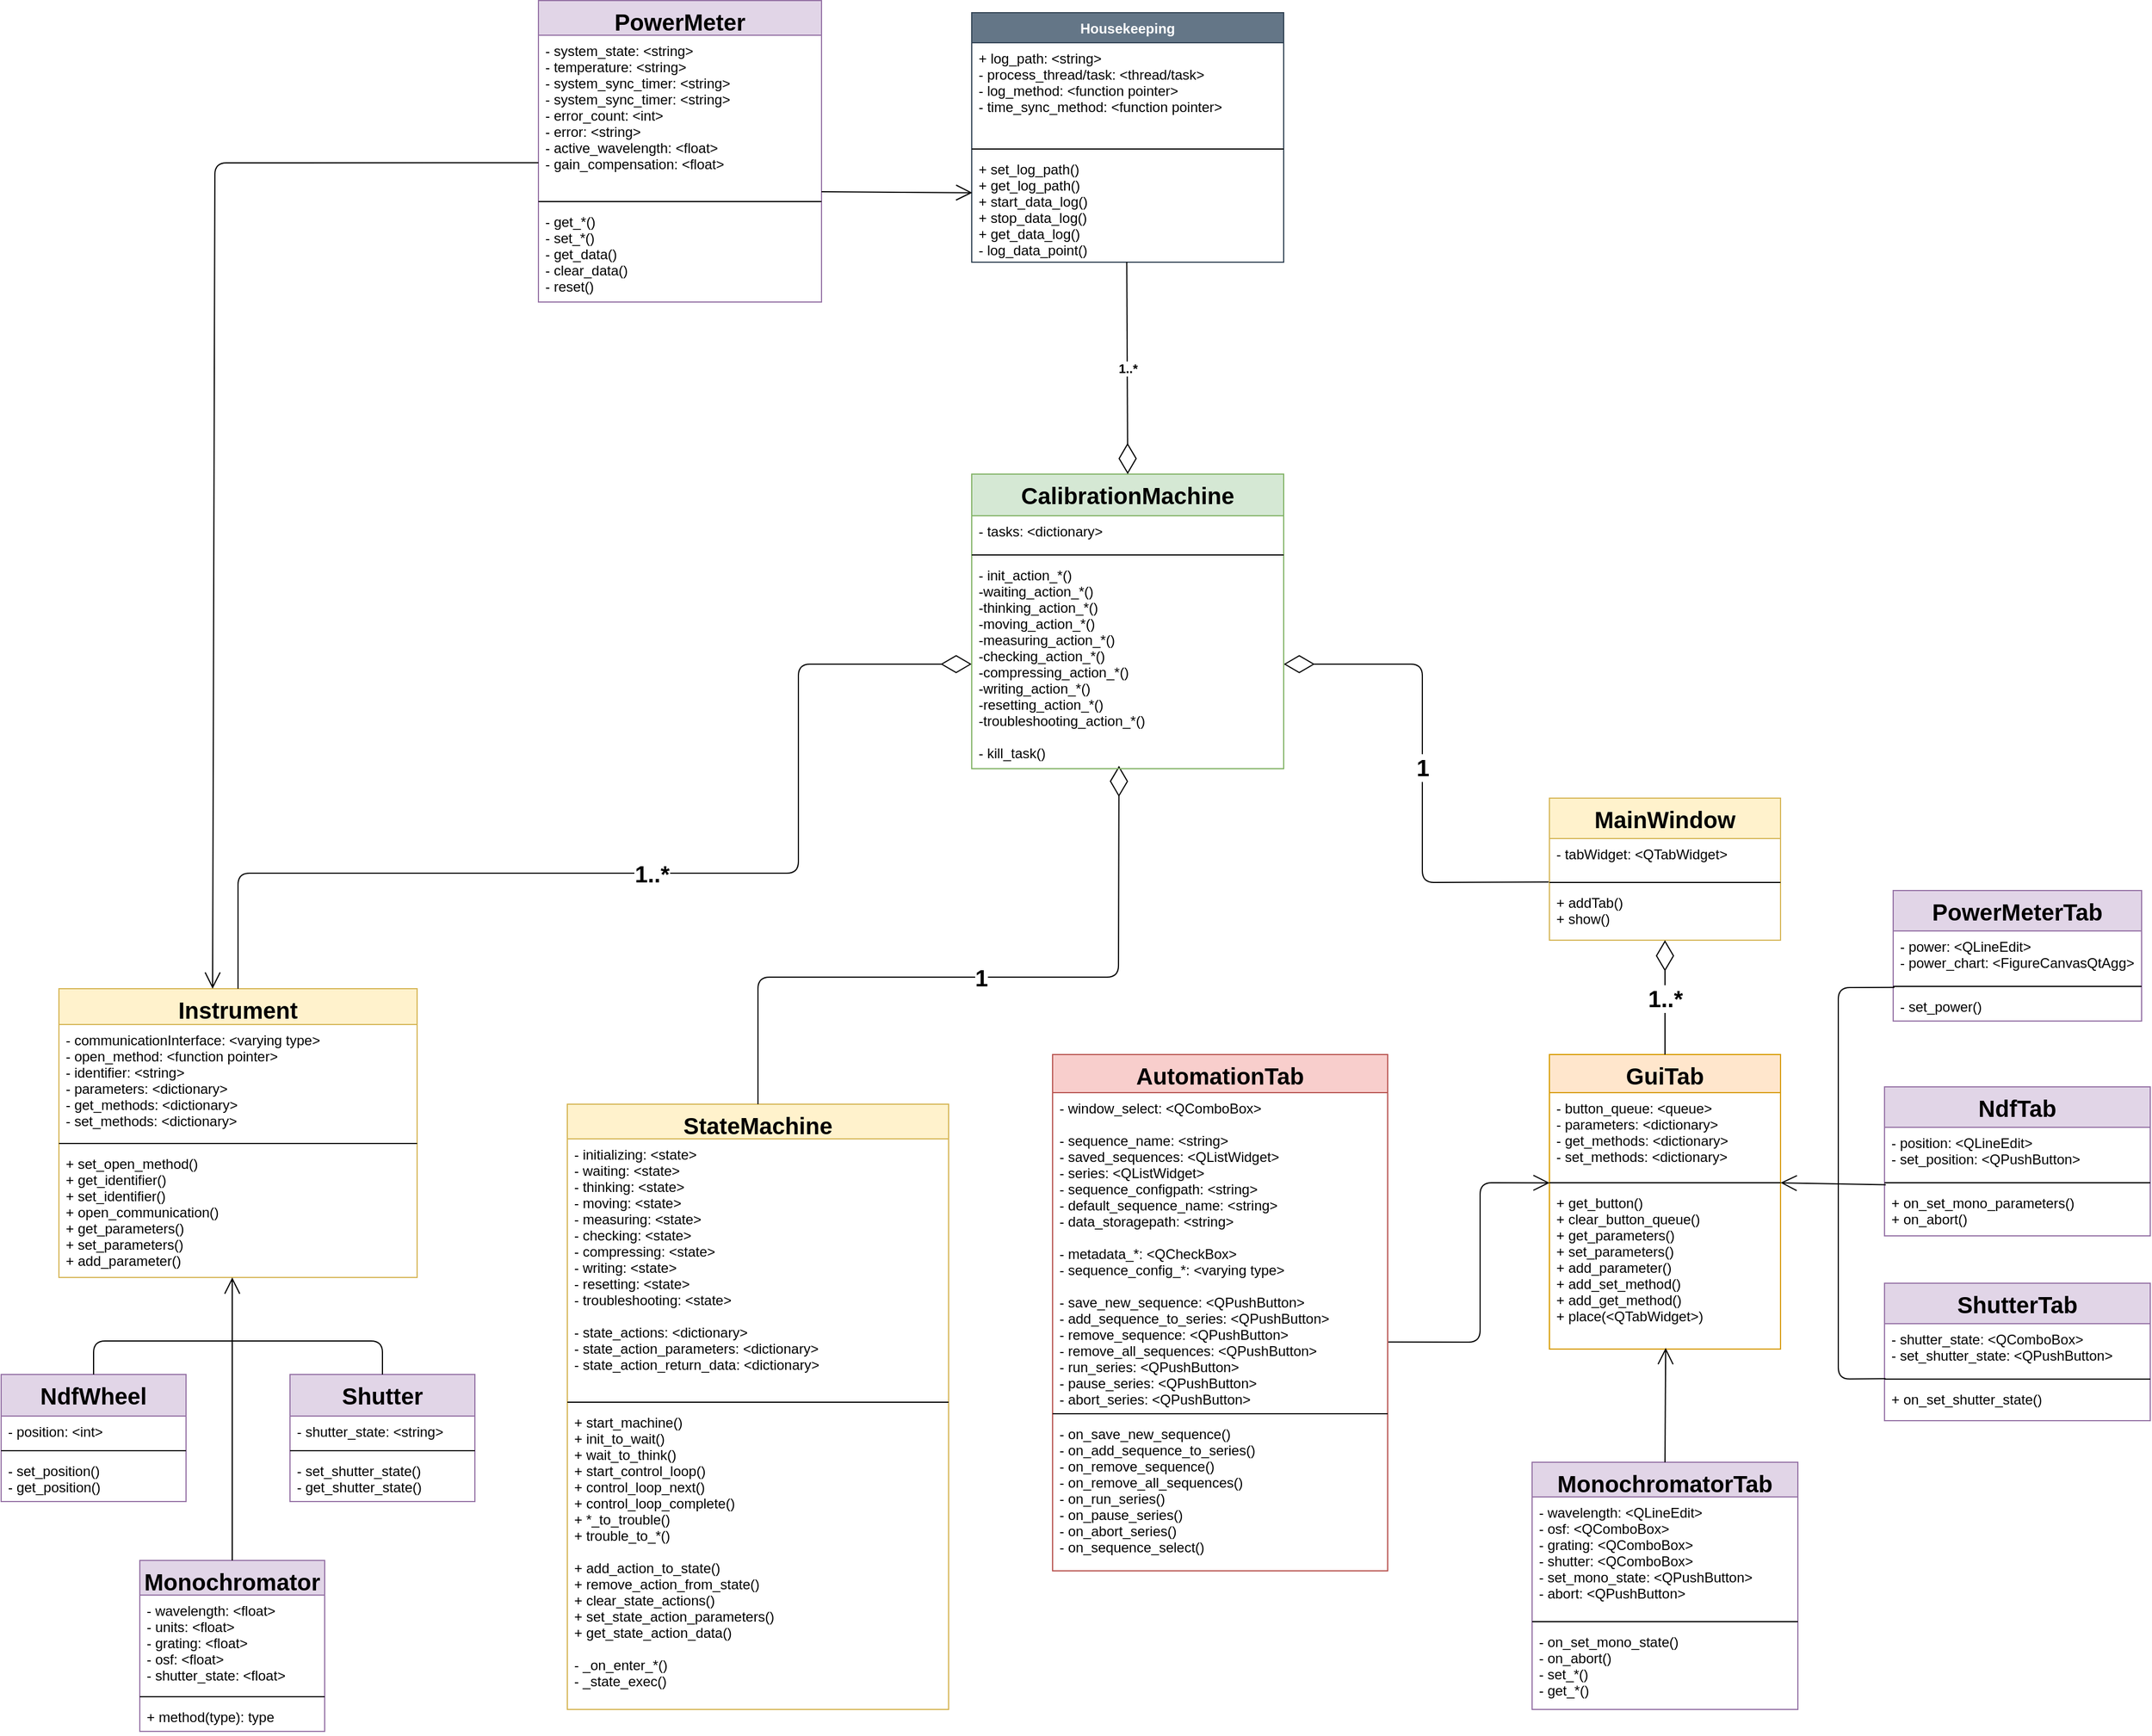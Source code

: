 <mxfile version="14.6.13" type="device"><diagram id="C5RBs43oDa-KdzZeNtuy" name="Page-1"><mxGraphModel dx="2931" dy="3011" grid="1" gridSize="5" guides="1" tooltips="1" connect="1" arrows="1" fold="1" page="1" pageScale="1" pageWidth="1920" pageHeight="1200" math="0" shadow="0"><root><mxCell id="WIyWlLk6GJQsqaUBKTNV-0"/><mxCell id="WIyWlLk6GJQsqaUBKTNV-1" parent="WIyWlLk6GJQsqaUBKTNV-0"/><mxCell id="ak-vX8_SoQsn9KYBD-md-8" value="Instrument&#10;" style="swimlane;fontStyle=1;align=center;verticalAlign=top;childLayout=stackLayout;horizontal=1;startSize=31;horizontalStack=0;resizeParent=1;resizeParentMax=0;resizeLast=0;collapsible=1;marginBottom=0;fillColor=#fff2cc;strokeColor=#d6b656;fontSize=20;" parent="WIyWlLk6GJQsqaUBKTNV-1" vertex="1"><mxGeometry x="90" y="500" width="310" height="250" as="geometry"/></mxCell><mxCell id="ak-vX8_SoQsn9KYBD-md-9" value="- communicationInterface: &lt;varying type&gt;&#10;- open_method: &lt;function pointer&gt;&#10;- identifier: &lt;string&gt;&#10;- parameters: &lt;dictionary&gt;&#10;- get_methods: &lt;dictionary&gt;&#10;- set_methods: &lt;dictionary&gt;" style="text;strokeColor=none;fillColor=none;align=left;verticalAlign=top;spacingLeft=4;spacingRight=4;overflow=hidden;rotatable=0;points=[[0,0.5],[1,0.5]];portConstraint=eastwest;" parent="ak-vX8_SoQsn9KYBD-md-8" vertex="1"><mxGeometry y="31" width="310" height="99" as="geometry"/></mxCell><mxCell id="ak-vX8_SoQsn9KYBD-md-10" value="" style="line;strokeWidth=1;fillColor=none;align=left;verticalAlign=middle;spacingTop=-1;spacingLeft=3;spacingRight=3;rotatable=0;labelPosition=right;points=[];portConstraint=eastwest;" parent="ak-vX8_SoQsn9KYBD-md-8" vertex="1"><mxGeometry y="130" width="310" height="8" as="geometry"/></mxCell><mxCell id="ak-vX8_SoQsn9KYBD-md-11" value="+ set_open_method()&#10;+ get_identifier()&#10;+ set_identifier()&#10;+ open_communication()&#10;+ get_parameters()&#10;+ set_parameters()&#10;+ add_parameter()" style="text;strokeColor=none;fillColor=none;align=left;verticalAlign=top;spacingLeft=4;spacingRight=4;overflow=hidden;rotatable=0;points=[[0,0.5],[1,0.5]];portConstraint=eastwest;" parent="ak-vX8_SoQsn9KYBD-md-8" vertex="1"><mxGeometry y="138" width="310" height="112" as="geometry"/></mxCell><mxCell id="ak-vX8_SoQsn9KYBD-md-16" value="StateMachine" style="swimlane;fontStyle=1;align=center;verticalAlign=top;childLayout=stackLayout;horizontal=1;startSize=30;horizontalStack=0;resizeParent=1;resizeParentMax=0;resizeLast=0;collapsible=1;marginBottom=0;fillColor=#fff2cc;strokeColor=#d6b656;fontSize=20;" parent="WIyWlLk6GJQsqaUBKTNV-1" vertex="1"><mxGeometry x="530" y="600" width="330" height="524" as="geometry"/></mxCell><mxCell id="ak-vX8_SoQsn9KYBD-md-17" value="- initializing: &lt;state&gt;&#10;- waiting: &lt;state&gt;&#10;- thinking: &lt;state&gt;&#10;- moving: &lt;state&gt;&#10;- measuring: &lt;state&gt;&#10;- checking: &lt;state&gt;&#10;- compressing: &lt;state&gt;&#10;- writing: &lt;state&gt;&#10;- resetting: &lt;state&gt;&#10;- troubleshooting: &lt;state&gt;&#10;&#10;- state_actions: &lt;dictionary&gt;&#10;- state_action_parameters: &lt;dictionary&gt;&#10;- state_action_return_data: &lt;dictionary&gt;" style="text;strokeColor=none;fillColor=none;align=left;verticalAlign=top;spacingLeft=4;spacingRight=4;overflow=hidden;rotatable=0;points=[[0,0.5],[1,0.5]];portConstraint=eastwest;" parent="ak-vX8_SoQsn9KYBD-md-16" vertex="1"><mxGeometry y="30" width="330" height="224" as="geometry"/></mxCell><mxCell id="ak-vX8_SoQsn9KYBD-md-18" value="" style="line;strokeWidth=1;fillColor=none;align=left;verticalAlign=middle;spacingTop=-1;spacingLeft=3;spacingRight=3;rotatable=0;labelPosition=right;points=[];portConstraint=eastwest;" parent="ak-vX8_SoQsn9KYBD-md-16" vertex="1"><mxGeometry y="254" width="330" height="8" as="geometry"/></mxCell><mxCell id="ak-vX8_SoQsn9KYBD-md-19" value="+ start_machine()&#10;+ init_to_wait()&#10;+ wait_to_think()&#10;+ start_control_loop()&#10;+ control_loop_next()&#10;+ control_loop_complete()&#10;+ *_to_trouble()&#10;+ trouble_to_*()&#10;&#10;+ add_action_to_state()&#10;+ remove_action_from_state()&#10;+ clear_state_actions()&#10;+ set_state_action_parameters()&#10;+ get_state_action_data()&#10;&#10;- _on_enter_*()&#10;- _state_exec()" style="text;strokeColor=none;fillColor=none;align=left;verticalAlign=top;spacingLeft=4;spacingRight=4;overflow=hidden;rotatable=0;points=[[0,0.5],[1,0.5]];portConstraint=eastwest;" parent="ak-vX8_SoQsn9KYBD-md-16" vertex="1"><mxGeometry y="262" width="330" height="262" as="geometry"/></mxCell><mxCell id="ak-vX8_SoQsn9KYBD-md-20" value="MainWindow" style="swimlane;fontStyle=1;align=center;verticalAlign=top;childLayout=stackLayout;horizontal=1;startSize=35;horizontalStack=0;resizeParent=1;resizeParentMax=0;resizeLast=0;collapsible=1;marginBottom=0;fillColor=#fff2cc;strokeColor=#d6b656;fontSize=20;" parent="WIyWlLk6GJQsqaUBKTNV-1" vertex="1"><mxGeometry x="1380" y="335" width="200" height="123" as="geometry"/></mxCell><mxCell id="ak-vX8_SoQsn9KYBD-md-21" value="- tabWidget: &lt;QTabWidget&gt;" style="text;strokeColor=none;fillColor=none;align=left;verticalAlign=top;spacingLeft=4;spacingRight=4;overflow=hidden;rotatable=0;points=[[0,0.5],[1,0.5]];portConstraint=eastwest;" parent="ak-vX8_SoQsn9KYBD-md-20" vertex="1"><mxGeometry y="35" width="200" height="34" as="geometry"/></mxCell><mxCell id="ak-vX8_SoQsn9KYBD-md-22" value="" style="line;strokeWidth=1;fillColor=none;align=left;verticalAlign=middle;spacingTop=-1;spacingLeft=3;spacingRight=3;rotatable=0;labelPosition=right;points=[];portConstraint=eastwest;" parent="ak-vX8_SoQsn9KYBD-md-20" vertex="1"><mxGeometry y="69" width="200" height="8" as="geometry"/></mxCell><mxCell id="ak-vX8_SoQsn9KYBD-md-23" value="+ addTab()&#10;+ show()" style="text;strokeColor=none;fillColor=none;align=left;verticalAlign=top;spacingLeft=4;spacingRight=4;overflow=hidden;rotatable=0;points=[[0,0.5],[1,0.5]];portConstraint=eastwest;" parent="ak-vX8_SoQsn9KYBD-md-20" vertex="1"><mxGeometry y="77" width="200" height="46" as="geometry"/></mxCell><mxCell id="ak-vX8_SoQsn9KYBD-md-24" value="GuiTab" style="swimlane;fontStyle=1;align=center;verticalAlign=top;childLayout=stackLayout;horizontal=1;startSize=33;horizontalStack=0;resizeParent=1;resizeParentMax=0;resizeLast=0;collapsible=1;marginBottom=0;fillColor=#ffe6cc;strokeColor=#d79b00;fontSize=20;" parent="WIyWlLk6GJQsqaUBKTNV-1" vertex="1"><mxGeometry x="1380" y="557" width="200" height="255" as="geometry"/></mxCell><mxCell id="ak-vX8_SoQsn9KYBD-md-25" value="- button_queue: &lt;queue&gt;&#10;- parameters: &lt;dictionary&gt;&#10;- get_methods: &lt;dictionary&gt;&#10;- set_methods: &lt;dictionary&gt;" style="text;strokeColor=none;fillColor=none;align=left;verticalAlign=top;spacingLeft=4;spacingRight=4;overflow=hidden;rotatable=0;points=[[0,0.5],[1,0.5]];portConstraint=eastwest;" parent="ak-vX8_SoQsn9KYBD-md-24" vertex="1"><mxGeometry y="33" width="200" height="74" as="geometry"/></mxCell><mxCell id="ak-vX8_SoQsn9KYBD-md-26" value="" style="line;strokeWidth=1;fillColor=none;align=left;verticalAlign=middle;spacingTop=-1;spacingLeft=3;spacingRight=3;rotatable=0;labelPosition=right;points=[];portConstraint=eastwest;" parent="ak-vX8_SoQsn9KYBD-md-24" vertex="1"><mxGeometry y="107" width="200" height="8" as="geometry"/></mxCell><mxCell id="ak-vX8_SoQsn9KYBD-md-27" value="+ get_button()&#10;+ clear_button_queue()&#10;+ get_parameters()&#10;+ set_parameters()&#10;+ add_parameter()&#10;+ add_set_method()&#10;+ add_get_method()&#10;+ place(&lt;QTabWidget&gt;)" style="text;strokeColor=none;fillColor=none;align=left;verticalAlign=top;spacingLeft=4;spacingRight=4;overflow=hidden;rotatable=0;points=[[0,0.5],[1,0.5]];portConstraint=eastwest;" parent="ak-vX8_SoQsn9KYBD-md-24" vertex="1"><mxGeometry y="115" width="200" height="140" as="geometry"/></mxCell><mxCell id="ak-vX8_SoQsn9KYBD-md-28" value="MonochromatorTab" style="swimlane;fontStyle=1;align=center;verticalAlign=top;childLayout=stackLayout;horizontal=1;startSize=30;horizontalStack=0;resizeParent=1;resizeParentMax=0;resizeLast=0;collapsible=1;marginBottom=0;fillColor=#e1d5e7;strokeColor=#9673a6;fontSize=20;" parent="WIyWlLk6GJQsqaUBKTNV-1" vertex="1"><mxGeometry x="1365" y="910" width="230" height="214" as="geometry"/></mxCell><mxCell id="ak-vX8_SoQsn9KYBD-md-29" value="- wavelength: &lt;QLineEdit&gt;&#10;- osf: &lt;QComboBox&gt;&#10;- grating: &lt;QComboBox&gt;&#10;- shutter: &lt;QComboBox&gt;&#10;- set_mono_state: &lt;QPushButton&gt;&#10;- abort: &lt;QPushButton&gt;" style="text;strokeColor=none;fillColor=none;align=left;verticalAlign=top;spacingLeft=4;spacingRight=4;overflow=hidden;rotatable=0;points=[[0,0.5],[1,0.5]];portConstraint=eastwest;" parent="ak-vX8_SoQsn9KYBD-md-28" vertex="1"><mxGeometry y="30" width="230" height="104" as="geometry"/></mxCell><mxCell id="ak-vX8_SoQsn9KYBD-md-30" value="" style="line;strokeWidth=1;fillColor=none;align=left;verticalAlign=middle;spacingTop=-1;spacingLeft=3;spacingRight=3;rotatable=0;labelPosition=right;points=[];portConstraint=eastwest;" parent="ak-vX8_SoQsn9KYBD-md-28" vertex="1"><mxGeometry y="134" width="230" height="8" as="geometry"/></mxCell><mxCell id="ak-vX8_SoQsn9KYBD-md-31" value="- on_set_mono_state()&#10;- on_abort()&#10;- set_*()&#10;- get_*()&#10;" style="text;strokeColor=none;fillColor=none;align=left;verticalAlign=top;spacingLeft=4;spacingRight=4;overflow=hidden;rotatable=0;points=[[0,0.5],[1,0.5]];portConstraint=eastwest;" parent="ak-vX8_SoQsn9KYBD-md-28" vertex="1"><mxGeometry y="142" width="230" height="72" as="geometry"/></mxCell><mxCell id="ak-vX8_SoQsn9KYBD-md-32" value="AutomationTab" style="swimlane;fontStyle=1;align=center;verticalAlign=top;childLayout=stackLayout;horizontal=1;startSize=33;horizontalStack=0;resizeParent=1;resizeParentMax=0;resizeLast=0;collapsible=1;marginBottom=0;fillColor=#f8cecc;strokeColor=#b85450;fontSize=20;" parent="WIyWlLk6GJQsqaUBKTNV-1" vertex="1"><mxGeometry x="950" y="557" width="290" height="447" as="geometry"/></mxCell><mxCell id="ak-vX8_SoQsn9KYBD-md-33" value="- window_select: &lt;QComboBox&gt;&#10;&#10;- sequence_name: &lt;string&gt;&#10;- saved_sequences: &lt;QListWidget&gt;&#10;- series: &lt;QListWidget&gt;&#10;- sequence_configpath: &lt;string&gt;&#10;- default_sequence_name: &lt;string&gt;&#10;- data_storagepath: &lt;string&gt;&#10;&#10;- metadata_*: &lt;QCheckBox&gt;&#10;- sequence_config_*: &lt;varying type&gt;&#10;&#10;- save_new_sequence: &lt;QPushButton&gt;&#10;- add_sequence_to_series: &lt;QPushButton&gt;&#10;- remove_sequence: &lt;QPushButton&gt;&#10;- remove_all_sequences: &lt;QPushButton&gt;&#10;- run_series: &lt;QPushButton&gt;&#10;- pause_series: &lt;QPushButton&gt;&#10;- abort_series: &lt;QPushButton&gt;" style="text;strokeColor=none;fillColor=none;align=left;verticalAlign=top;spacingLeft=4;spacingRight=4;overflow=hidden;rotatable=0;points=[[0,0.5],[1,0.5]];portConstraint=eastwest;" parent="ak-vX8_SoQsn9KYBD-md-32" vertex="1"><mxGeometry y="33" width="290" height="274" as="geometry"/></mxCell><mxCell id="ak-vX8_SoQsn9KYBD-md-34" value="" style="line;strokeWidth=1;fillColor=none;align=left;verticalAlign=middle;spacingTop=-1;spacingLeft=3;spacingRight=3;rotatable=0;labelPosition=right;points=[];portConstraint=eastwest;" parent="ak-vX8_SoQsn9KYBD-md-32" vertex="1"><mxGeometry y="307" width="290" height="8" as="geometry"/></mxCell><mxCell id="ak-vX8_SoQsn9KYBD-md-35" value="- on_save_new_sequence()&#10;- on_add_sequence_to_series()&#10;- on_remove_sequence()&#10;- on_remove_all_sequences()&#10;- on_run_series()&#10;- on_pause_series()&#10;- on_abort_series()&#10;- on_sequence_select()" style="text;strokeColor=none;fillColor=none;align=left;verticalAlign=top;spacingLeft=4;spacingRight=4;overflow=hidden;rotatable=0;points=[[0,0.5],[1,0.5]];portConstraint=eastwest;" parent="ak-vX8_SoQsn9KYBD-md-32" vertex="1"><mxGeometry y="315" width="290" height="132" as="geometry"/></mxCell><mxCell id="ak-vX8_SoQsn9KYBD-md-40" value="NdfTab" style="swimlane;fontStyle=1;align=center;verticalAlign=top;childLayout=stackLayout;horizontal=1;startSize=35;horizontalStack=0;resizeParent=1;resizeParentMax=0;resizeLast=0;collapsible=1;marginBottom=0;fillColor=#e1d5e7;strokeColor=#9673a6;fontSize=20;" parent="WIyWlLk6GJQsqaUBKTNV-1" vertex="1"><mxGeometry x="1670" y="585" width="230" height="129" as="geometry"/></mxCell><mxCell id="ak-vX8_SoQsn9KYBD-md-41" value="- position: &lt;QLineEdit&gt;&#10;- set_position: &lt;QPushButton&gt;" style="text;strokeColor=none;fillColor=none;align=left;verticalAlign=top;spacingLeft=4;spacingRight=4;overflow=hidden;rotatable=0;points=[[0,0.5],[1,0.5]];portConstraint=eastwest;" parent="ak-vX8_SoQsn9KYBD-md-40" vertex="1"><mxGeometry y="35" width="230" height="44" as="geometry"/></mxCell><mxCell id="ak-vX8_SoQsn9KYBD-md-42" value="" style="line;strokeWidth=1;fillColor=none;align=left;verticalAlign=middle;spacingTop=-1;spacingLeft=3;spacingRight=3;rotatable=0;labelPosition=right;points=[];portConstraint=eastwest;" parent="ak-vX8_SoQsn9KYBD-md-40" vertex="1"><mxGeometry y="79" width="230" height="8" as="geometry"/></mxCell><mxCell id="ak-vX8_SoQsn9KYBD-md-43" value="+ on_set_mono_parameters()&#10;+ on_abort()" style="text;strokeColor=none;fillColor=none;align=left;verticalAlign=top;spacingLeft=4;spacingRight=4;overflow=hidden;rotatable=0;points=[[0,0.5],[1,0.5]];portConstraint=eastwest;" parent="ak-vX8_SoQsn9KYBD-md-40" vertex="1"><mxGeometry y="87" width="230" height="42" as="geometry"/></mxCell><mxCell id="ak-vX8_SoQsn9KYBD-md-44" value="ShutterTab" style="swimlane;fontStyle=1;align=center;verticalAlign=top;childLayout=stackLayout;horizontal=1;startSize=35;horizontalStack=0;resizeParent=1;resizeParentMax=0;resizeLast=0;collapsible=1;marginBottom=0;fillColor=#e1d5e7;strokeColor=#9673a6;fontSize=20;" parent="WIyWlLk6GJQsqaUBKTNV-1" vertex="1"><mxGeometry x="1670" y="755" width="230" height="119" as="geometry"/></mxCell><mxCell id="ak-vX8_SoQsn9KYBD-md-45" value="- shutter_state: &lt;QComboBox&gt;&#10;- set_shutter_state: &lt;QPushButton&gt;" style="text;strokeColor=none;fillColor=none;align=left;verticalAlign=top;spacingLeft=4;spacingRight=4;overflow=hidden;rotatable=0;points=[[0,0.5],[1,0.5]];portConstraint=eastwest;" parent="ak-vX8_SoQsn9KYBD-md-44" vertex="1"><mxGeometry y="35" width="230" height="44" as="geometry"/></mxCell><mxCell id="ak-vX8_SoQsn9KYBD-md-46" value="" style="line;strokeWidth=1;fillColor=none;align=left;verticalAlign=middle;spacingTop=-1;spacingLeft=3;spacingRight=3;rotatable=0;labelPosition=right;points=[];portConstraint=eastwest;" parent="ak-vX8_SoQsn9KYBD-md-44" vertex="1"><mxGeometry y="79" width="230" height="8" as="geometry"/></mxCell><mxCell id="ak-vX8_SoQsn9KYBD-md-47" value="+ on_set_shutter_state()" style="text;strokeColor=none;fillColor=none;align=left;verticalAlign=top;spacingLeft=4;spacingRight=4;overflow=hidden;rotatable=0;points=[[0,0.5],[1,0.5]];portConstraint=eastwest;" parent="ak-vX8_SoQsn9KYBD-md-44" vertex="1"><mxGeometry y="87" width="230" height="32" as="geometry"/></mxCell><mxCell id="ak-vX8_SoQsn9KYBD-md-52" value="PowerMeterTab" style="swimlane;fontStyle=1;align=center;verticalAlign=top;childLayout=stackLayout;horizontal=1;startSize=35;horizontalStack=0;resizeParent=1;resizeParentMax=0;resizeLast=0;collapsible=1;marginBottom=0;fillColor=#e1d5e7;strokeColor=#9673a6;fontSize=20;" parent="WIyWlLk6GJQsqaUBKTNV-1" vertex="1"><mxGeometry x="1677.5" y="415" width="215" height="113" as="geometry"/></mxCell><mxCell id="ak-vX8_SoQsn9KYBD-md-53" value="- power: &lt;QLineEdit&gt;&#10;- power_chart: &lt;FigureCanvasQtAgg&gt;" style="text;strokeColor=none;fillColor=none;align=left;verticalAlign=top;spacingLeft=4;spacingRight=4;overflow=hidden;rotatable=0;points=[[0,0.5],[1,0.5]];portConstraint=eastwest;" parent="ak-vX8_SoQsn9KYBD-md-52" vertex="1"><mxGeometry y="35" width="215" height="44" as="geometry"/></mxCell><mxCell id="ak-vX8_SoQsn9KYBD-md-54" value="" style="line;strokeWidth=1;fillColor=none;align=left;verticalAlign=middle;spacingTop=-1;spacingLeft=3;spacingRight=3;rotatable=0;labelPosition=right;points=[];portConstraint=eastwest;" parent="ak-vX8_SoQsn9KYBD-md-52" vertex="1"><mxGeometry y="79" width="215" height="8" as="geometry"/></mxCell><mxCell id="ak-vX8_SoQsn9KYBD-md-55" value="- set_power()" style="text;strokeColor=none;fillColor=none;align=left;verticalAlign=top;spacingLeft=4;spacingRight=4;overflow=hidden;rotatable=0;points=[[0,0.5],[1,0.5]];portConstraint=eastwest;" parent="ak-vX8_SoQsn9KYBD-md-52" vertex="1"><mxGeometry y="87" width="215" height="26" as="geometry"/></mxCell><mxCell id="ak-vX8_SoQsn9KYBD-md-61" value="1..*" style="endArrow=diamondThin;endFill=0;endSize=24;html=1;exitX=0.5;exitY=0;exitDx=0;exitDy=0;fontStyle=1;fontSize=20;entryX=0;entryY=0.5;entryDx=0;entryDy=0;" parent="WIyWlLk6GJQsqaUBKTNV-1" source="ak-vX8_SoQsn9KYBD-md-8" target="ak-vX8_SoQsn9KYBD-md-117" edge="1"><mxGeometry width="160" relative="1" as="geometry"><mxPoint x="310" y="465" as="sourcePoint"/><mxPoint x="655" y="395" as="targetPoint"/><Array as="points"><mxPoint x="245" y="400"/><mxPoint x="730" y="400"/><mxPoint x="730" y="219"/></Array></mxGeometry></mxCell><mxCell id="ak-vX8_SoQsn9KYBD-md-64" value="" style="endArrow=open;endFill=1;endSize=12;html=1;entryX=0.001;entryY=0.511;entryDx=0;entryDy=0;entryPerimeter=0;exitX=1.002;exitY=0.788;exitDx=0;exitDy=0;exitPerimeter=0;" parent="WIyWlLk6GJQsqaUBKTNV-1" source="ak-vX8_SoQsn9KYBD-md-33" target="ak-vX8_SoQsn9KYBD-md-26" edge="1"><mxGeometry width="160" relative="1" as="geometry"><mxPoint x="1219" y="875" as="sourcePoint"/><mxPoint x="1378" y="665" as="targetPoint"/><Array as="points"><mxPoint x="1320" y="806"/><mxPoint x="1320" y="668"/></Array></mxGeometry></mxCell><mxCell id="ak-vX8_SoQsn9KYBD-md-65" value="1..*" style="endArrow=diamondThin;endFill=0;endSize=24;html=1;exitX=0.5;exitY=0;exitDx=0;exitDy=0;entryX=0.5;entryY=1;entryDx=0;entryDy=0;fontSize=20;fontStyle=1" parent="WIyWlLk6GJQsqaUBKTNV-1" source="ak-vX8_SoQsn9KYBD-md-24" target="ak-vX8_SoQsn9KYBD-md-20" edge="1"><mxGeometry width="160" relative="1" as="geometry"><mxPoint x="1410" y="505" as="sourcePoint"/><mxPoint x="1570" y="505" as="targetPoint"/></mxGeometry></mxCell><mxCell id="ak-vX8_SoQsn9KYBD-md-68" value="1" style="endArrow=diamondThin;endFill=0;endSize=24;html=1;exitX=-0.003;exitY=1.108;exitDx=0;exitDy=0;exitPerimeter=0;fontSize=20;fontStyle=1;entryX=1;entryY=0.5;entryDx=0;entryDy=0;" parent="WIyWlLk6GJQsqaUBKTNV-1" source="ak-vX8_SoQsn9KYBD-md-21" target="ak-vX8_SoQsn9KYBD-md-117" edge="1"><mxGeometry width="160" relative="1" as="geometry"><mxPoint x="1205" y="425" as="sourcePoint"/><mxPoint x="1275" y="550" as="targetPoint"/><Array as="points"><mxPoint x="1270" y="408"/><mxPoint x="1270" y="219"/></Array></mxGeometry></mxCell><mxCell id="ak-vX8_SoQsn9KYBD-md-69" value="" style="endArrow=open;endFill=1;endSize=12;html=1;exitX=0.5;exitY=0;exitDx=0;exitDy=0;entryX=0.503;entryY=0.993;entryDx=0;entryDy=0;entryPerimeter=0;" parent="WIyWlLk6GJQsqaUBKTNV-1" source="ak-vX8_SoQsn9KYBD-md-28" target="ak-vX8_SoQsn9KYBD-md-27" edge="1"><mxGeometry width="160" relative="1" as="geometry"><mxPoint x="1400" y="845" as="sourcePoint"/><mxPoint x="1560" y="845" as="targetPoint"/></mxGeometry></mxCell><mxCell id="ak-vX8_SoQsn9KYBD-md-70" value="" style="endArrow=open;endFill=1;endSize=12;html=1;entryX=1;entryY=0.507;entryDx=0;entryDy=0;entryPerimeter=0;exitX=0.005;exitY=-0.053;exitDx=0;exitDy=0;exitPerimeter=0;" parent="WIyWlLk6GJQsqaUBKTNV-1" source="ak-vX8_SoQsn9KYBD-md-43" target="ak-vX8_SoQsn9KYBD-md-26" edge="1"><mxGeometry width="160" relative="1" as="geometry"><mxPoint x="1650" y="661" as="sourcePoint"/><mxPoint x="1837.5" y="975" as="targetPoint"/></mxGeometry></mxCell><mxCell id="ak-vX8_SoQsn9KYBD-md-71" value="" style="endArrow=none;html=1;exitX=0.005;exitY=1.111;exitDx=0;exitDy=0;exitPerimeter=0;" parent="WIyWlLk6GJQsqaUBKTNV-1" source="ak-vX8_SoQsn9KYBD-md-53" edge="1"><mxGeometry width="50" height="50" relative="1" as="geometry"><mxPoint x="1810" y="615" as="sourcePoint"/><mxPoint x="1630" y="660" as="targetPoint"/><Array as="points"><mxPoint x="1630" y="499"/></Array></mxGeometry></mxCell><mxCell id="ak-vX8_SoQsn9KYBD-md-72" value="" style="endArrow=none;html=1;exitX=0.004;exitY=0.458;exitDx=0;exitDy=0;exitPerimeter=0;" parent="WIyWlLk6GJQsqaUBKTNV-1" source="ak-vX8_SoQsn9KYBD-md-46" edge="1"><mxGeometry width="50" height="50" relative="1" as="geometry"><mxPoint x="1650" y="830" as="sourcePoint"/><mxPoint x="1630" y="660" as="targetPoint"/><Array as="points"><mxPoint x="1630" y="838"/></Array></mxGeometry></mxCell><mxCell id="ak-vX8_SoQsn9KYBD-md-73" value="NdfWheel" style="swimlane;fontStyle=1;align=center;verticalAlign=top;childLayout=stackLayout;horizontal=1;startSize=36;horizontalStack=0;resizeParent=1;resizeParentMax=0;resizeLast=0;collapsible=1;marginBottom=0;fontSize=20;fillColor=#e1d5e7;strokeColor=#9673a6;" parent="WIyWlLk6GJQsqaUBKTNV-1" vertex="1"><mxGeometry x="40" y="834" width="160" height="110" as="geometry"/></mxCell><mxCell id="ak-vX8_SoQsn9KYBD-md-74" value="- position: &lt;int&gt;" style="text;strokeColor=none;fillColor=none;align=left;verticalAlign=top;spacingLeft=4;spacingRight=4;overflow=hidden;rotatable=0;points=[[0,0.5],[1,0.5]];portConstraint=eastwest;" parent="ak-vX8_SoQsn9KYBD-md-73" vertex="1"><mxGeometry y="36" width="160" height="26" as="geometry"/></mxCell><mxCell id="ak-vX8_SoQsn9KYBD-md-75" value="" style="line;strokeWidth=1;fillColor=none;align=left;verticalAlign=middle;spacingTop=-1;spacingLeft=3;spacingRight=3;rotatable=0;labelPosition=right;points=[];portConstraint=eastwest;" parent="ak-vX8_SoQsn9KYBD-md-73" vertex="1"><mxGeometry y="62" width="160" height="8" as="geometry"/></mxCell><mxCell id="ak-vX8_SoQsn9KYBD-md-76" value="- set_position()&#10;- get_position()" style="text;strokeColor=none;fillColor=none;align=left;verticalAlign=top;spacingLeft=4;spacingRight=4;overflow=hidden;rotatable=0;points=[[0,0.5],[1,0.5]];portConstraint=eastwest;" parent="ak-vX8_SoQsn9KYBD-md-73" vertex="1"><mxGeometry y="70" width="160" height="40" as="geometry"/></mxCell><mxCell id="ak-vX8_SoQsn9KYBD-md-77" value="Shutter" style="swimlane;fontStyle=1;align=center;verticalAlign=top;childLayout=stackLayout;horizontal=1;startSize=36;horizontalStack=0;resizeParent=1;resizeParentMax=0;resizeLast=0;collapsible=1;marginBottom=0;fontSize=20;fillColor=#e1d5e7;strokeColor=#9673a6;" parent="WIyWlLk6GJQsqaUBKTNV-1" vertex="1"><mxGeometry x="290" y="834" width="160" height="110" as="geometry"/></mxCell><mxCell id="ak-vX8_SoQsn9KYBD-md-78" value="- shutter_state: &lt;string&gt;" style="text;strokeColor=none;fillColor=none;align=left;verticalAlign=top;spacingLeft=4;spacingRight=4;overflow=hidden;rotatable=0;points=[[0,0.5],[1,0.5]];portConstraint=eastwest;" parent="ak-vX8_SoQsn9KYBD-md-77" vertex="1"><mxGeometry y="36" width="160" height="26" as="geometry"/></mxCell><mxCell id="ak-vX8_SoQsn9KYBD-md-79" value="" style="line;strokeWidth=1;fillColor=none;align=left;verticalAlign=middle;spacingTop=-1;spacingLeft=3;spacingRight=3;rotatable=0;labelPosition=right;points=[];portConstraint=eastwest;" parent="ak-vX8_SoQsn9KYBD-md-77" vertex="1"><mxGeometry y="62" width="160" height="8" as="geometry"/></mxCell><mxCell id="ak-vX8_SoQsn9KYBD-md-80" value="- set_shutter_state()&#10;- get_shutter_state()" style="text;strokeColor=none;fillColor=none;align=left;verticalAlign=top;spacingLeft=4;spacingRight=4;overflow=hidden;rotatable=0;points=[[0,0.5],[1,0.5]];portConstraint=eastwest;" parent="ak-vX8_SoQsn9KYBD-md-77" vertex="1"><mxGeometry y="70" width="160" height="40" as="geometry"/></mxCell><mxCell id="ak-vX8_SoQsn9KYBD-md-81" value="Monochromator" style="swimlane;fontStyle=1;align=center;verticalAlign=top;childLayout=stackLayout;horizontal=1;startSize=30;horizontalStack=0;resizeParent=1;resizeParentMax=0;resizeLast=0;collapsible=1;marginBottom=0;fontSize=20;fillColor=#e1d5e7;strokeColor=#9673a6;" parent="WIyWlLk6GJQsqaUBKTNV-1" vertex="1"><mxGeometry x="160" y="995" width="160" height="148" as="geometry"/></mxCell><mxCell id="ak-vX8_SoQsn9KYBD-md-82" value="- wavelength: &lt;float&gt;&#10;- units: &lt;float&gt;&#10;- grating: &lt;float&gt;&#10;- osf: &lt;float&gt;&#10;- shutter_state: &lt;float&gt;" style="text;strokeColor=none;fillColor=none;align=left;verticalAlign=top;spacingLeft=4;spacingRight=4;overflow=hidden;rotatable=0;points=[[0,0.5],[1,0.5]];portConstraint=eastwest;" parent="ak-vX8_SoQsn9KYBD-md-81" vertex="1"><mxGeometry y="30" width="160" height="84" as="geometry"/></mxCell><mxCell id="ak-vX8_SoQsn9KYBD-md-83" value="" style="line;strokeWidth=1;fillColor=none;align=left;verticalAlign=middle;spacingTop=-1;spacingLeft=3;spacingRight=3;rotatable=0;labelPosition=right;points=[];portConstraint=eastwest;" parent="ak-vX8_SoQsn9KYBD-md-81" vertex="1"><mxGeometry y="114" width="160" height="8" as="geometry"/></mxCell><mxCell id="ak-vX8_SoQsn9KYBD-md-84" value="+ method(type): type" style="text;strokeColor=none;fillColor=none;align=left;verticalAlign=top;spacingLeft=4;spacingRight=4;overflow=hidden;rotatable=0;points=[[0,0.5],[1,0.5]];portConstraint=eastwest;" parent="ak-vX8_SoQsn9KYBD-md-81" vertex="1"><mxGeometry y="122" width="160" height="26" as="geometry"/></mxCell><mxCell id="ak-vX8_SoQsn9KYBD-md-85" value="PowerMeter" style="swimlane;fontStyle=1;align=center;verticalAlign=top;childLayout=stackLayout;horizontal=1;startSize=30;horizontalStack=0;resizeParent=1;resizeParentMax=0;resizeLast=0;collapsible=1;marginBottom=0;fontSize=20;fillColor=#e1d5e7;strokeColor=#9673a6;" parent="WIyWlLk6GJQsqaUBKTNV-1" vertex="1"><mxGeometry x="505" y="-355.5" width="245" height="261" as="geometry"/></mxCell><mxCell id="ak-vX8_SoQsn9KYBD-md-86" value="- system_state: &lt;string&gt;&#10;- temperature: &lt;string&gt;&#10;- system_sync_timer: &lt;string&gt;&#10;- system_sync_timer: &lt;string&gt;&#10;- error_count: &lt;int&gt;&#10;- error: &lt;string&gt;&#10;- active_wavelength: &lt;float&gt;&#10;- gain_compensation: &lt;float&gt;&#10;" style="text;strokeColor=none;fillColor=none;align=left;verticalAlign=top;spacingLeft=4;spacingRight=4;overflow=hidden;rotatable=0;points=[[0,0.5],[1,0.5]];portConstraint=eastwest;" parent="ak-vX8_SoQsn9KYBD-md-85" vertex="1"><mxGeometry y="30" width="245" height="140" as="geometry"/></mxCell><mxCell id="ak-vX8_SoQsn9KYBD-md-87" value="" style="line;strokeWidth=1;fillColor=none;align=left;verticalAlign=middle;spacingTop=-1;spacingLeft=3;spacingRight=3;rotatable=0;labelPosition=right;points=[];portConstraint=eastwest;" parent="ak-vX8_SoQsn9KYBD-md-85" vertex="1"><mxGeometry y="170" width="245" height="8" as="geometry"/></mxCell><mxCell id="ak-vX8_SoQsn9KYBD-md-88" value="- get_*()&#10;- set_*()&#10;- get_data()&#10;- clear_data()&#10;- reset()" style="text;strokeColor=none;fillColor=none;align=left;verticalAlign=top;spacingLeft=4;spacingRight=4;overflow=hidden;rotatable=0;points=[[0,0.5],[1,0.5]];portConstraint=eastwest;" parent="ak-vX8_SoQsn9KYBD-md-85" vertex="1"><mxGeometry y="178" width="245" height="83" as="geometry"/></mxCell><mxCell id="ak-vX8_SoQsn9KYBD-md-89" value="1" style="endArrow=diamondThin;endFill=0;endSize=24;html=1;fontSize=20;exitX=0.5;exitY=0;exitDx=0;exitDy=0;fontStyle=1;entryX=0.472;entryY=0.986;entryDx=0;entryDy=0;entryPerimeter=0;" parent="WIyWlLk6GJQsqaUBKTNV-1" source="ak-vX8_SoQsn9KYBD-md-16" target="ak-vX8_SoQsn9KYBD-md-117" edge="1"><mxGeometry width="160" relative="1" as="geometry"><mxPoint x="705" y="545" as="sourcePoint"/><mxPoint x="1000" y="492" as="targetPoint"/><Array as="points"><mxPoint x="695" y="490"/><mxPoint x="1007" y="490"/></Array></mxGeometry></mxCell><mxCell id="ak-vX8_SoQsn9KYBD-md-105" value="" style="endArrow=none;html=1;fontSize=20;exitX=0.5;exitY=0;exitDx=0;exitDy=0;" parent="WIyWlLk6GJQsqaUBKTNV-1" source="ak-vX8_SoQsn9KYBD-md-73" edge="1"><mxGeometry width="50" height="50" relative="1" as="geometry"><mxPoint x="730" y="875" as="sourcePoint"/><mxPoint x="240" y="805" as="targetPoint"/><Array as="points"><mxPoint x="120" y="805"/></Array></mxGeometry></mxCell><mxCell id="ak-vX8_SoQsn9KYBD-md-106" value="" style="endArrow=none;html=1;fontSize=20;entryX=0.5;entryY=0;entryDx=0;entryDy=0;" parent="WIyWlLk6GJQsqaUBKTNV-1" target="ak-vX8_SoQsn9KYBD-md-77" edge="1"><mxGeometry width="50" height="50" relative="1" as="geometry"><mxPoint x="240" y="805" as="sourcePoint"/><mxPoint x="360" y="845" as="targetPoint"/><Array as="points"><mxPoint x="370" y="805"/></Array></mxGeometry></mxCell><mxCell id="ak-vX8_SoQsn9KYBD-md-107" value="" style="endArrow=none;html=1;fontSize=20;exitX=0.5;exitY=0;exitDx=0;exitDy=0;" parent="WIyWlLk6GJQsqaUBKTNV-1" source="ak-vX8_SoQsn9KYBD-md-81" edge="1"><mxGeometry width="50" height="50" relative="1" as="geometry"><mxPoint x="510" y="885" as="sourcePoint"/><mxPoint x="240" y="955" as="targetPoint"/><Array as="points"/></mxGeometry></mxCell><mxCell id="ak-vX8_SoQsn9KYBD-md-111" value="" style="endArrow=open;endFill=1;endSize=12;html=1;fontSize=20;" parent="WIyWlLk6GJQsqaUBKTNV-1" edge="1"><mxGeometry width="160" relative="1" as="geometry"><mxPoint x="240" y="955" as="sourcePoint"/><mxPoint x="240" y="750" as="targetPoint"/></mxGeometry></mxCell><mxCell id="ak-vX8_SoQsn9KYBD-md-114" value="CalibrationMachine" style="swimlane;fontStyle=1;align=center;verticalAlign=top;childLayout=stackLayout;horizontal=1;startSize=36;horizontalStack=0;resizeParent=1;resizeParentMax=0;resizeLast=0;collapsible=1;marginBottom=0;fontSize=20;strokeColor=#82b366;fillColor=#d5e8d4;" parent="WIyWlLk6GJQsqaUBKTNV-1" vertex="1"><mxGeometry x="880" y="54.5" width="270" height="255" as="geometry"/></mxCell><mxCell id="ak-vX8_SoQsn9KYBD-md-115" value="- tasks: &lt;dictionary&gt;" style="text;strokeColor=none;fillColor=none;align=left;verticalAlign=top;spacingLeft=4;spacingRight=4;overflow=hidden;rotatable=0;points=[[0,0.5],[1,0.5]];portConstraint=eastwest;" parent="ak-vX8_SoQsn9KYBD-md-114" vertex="1"><mxGeometry y="36" width="270" height="30" as="geometry"/></mxCell><mxCell id="ak-vX8_SoQsn9KYBD-md-116" value="" style="line;strokeWidth=1;fillColor=none;align=left;verticalAlign=middle;spacingTop=-1;spacingLeft=3;spacingRight=3;rotatable=0;labelPosition=right;points=[];portConstraint=eastwest;" parent="ak-vX8_SoQsn9KYBD-md-114" vertex="1"><mxGeometry y="66" width="270" height="8" as="geometry"/></mxCell><mxCell id="ak-vX8_SoQsn9KYBD-md-117" value="- init_action_*()&#10;-waiting_action_*()&#10;-thinking_action_*()&#10;-moving_action_*()&#10;-measuring_action_*()&#10;-checking_action_*()&#10;-compressing_action_*()&#10;-writing_action_*()&#10;-resetting_action_*()&#10;-troubleshooting_action_*()&#10;&#10;- kill_task()" style="text;strokeColor=none;fillColor=none;align=left;verticalAlign=top;spacingLeft=4;spacingRight=4;overflow=hidden;rotatable=0;points=[[0,0.5],[1,0.5]];portConstraint=eastwest;" parent="ak-vX8_SoQsn9KYBD-md-114" vertex="1"><mxGeometry y="74" width="270" height="181" as="geometry"/></mxCell><mxCell id="OSZIyoldJ_l2kPl4wLGi-0" value="Housekeeping" style="swimlane;fontStyle=1;align=center;verticalAlign=top;childLayout=stackLayout;horizontal=1;startSize=26;horizontalStack=0;resizeParent=1;resizeParentMax=0;resizeLast=0;collapsible=1;marginBottom=0;fillColor=#647687;strokeColor=#314354;fontColor=#ffffff;" parent="WIyWlLk6GJQsqaUBKTNV-1" vertex="1"><mxGeometry x="880" y="-345" width="270" height="216" as="geometry"/></mxCell><mxCell id="OSZIyoldJ_l2kPl4wLGi-1" value="+ log_path: &lt;string&gt;&#10;- process_thread/task: &lt;thread/task&gt;&#10;- log_method: &lt;function pointer&gt;&#10;- time_sync_method: &lt;function pointer&gt;" style="text;strokeColor=none;fillColor=none;align=left;verticalAlign=top;spacingLeft=4;spacingRight=4;overflow=hidden;rotatable=0;points=[[0,0.5],[1,0.5]];portConstraint=eastwest;" parent="OSZIyoldJ_l2kPl4wLGi-0" vertex="1"><mxGeometry y="26" width="270" height="88" as="geometry"/></mxCell><mxCell id="OSZIyoldJ_l2kPl4wLGi-2" value="" style="line;strokeWidth=1;fillColor=none;align=left;verticalAlign=middle;spacingTop=-1;spacingLeft=3;spacingRight=3;rotatable=0;labelPosition=right;points=[];portConstraint=eastwest;" parent="OSZIyoldJ_l2kPl4wLGi-0" vertex="1"><mxGeometry y="114" width="270" height="8" as="geometry"/></mxCell><mxCell id="OSZIyoldJ_l2kPl4wLGi-3" value="+ set_log_path()&#10;+ get_log_path()&#10;+ start_data_log()&#10;+ stop_data_log()&#10;+ get_data_log()&#10;- log_data_point()" style="text;strokeColor=none;fillColor=none;align=left;verticalAlign=top;spacingLeft=4;spacingRight=4;overflow=hidden;rotatable=0;points=[[0,0.5],[1,0.5]];portConstraint=eastwest;" parent="OSZIyoldJ_l2kPl4wLGi-0" vertex="1"><mxGeometry y="122" width="270" height="94" as="geometry"/></mxCell><mxCell id="OSZIyoldJ_l2kPl4wLGi-4" value="1..*" style="endArrow=diamondThin;endFill=0;endSize=24;html=1;entryX=0.5;entryY=0;entryDx=0;entryDy=0;fontStyle=1;exitX=0.497;exitY=0.999;exitDx=0;exitDy=0;exitPerimeter=0;" parent="WIyWlLk6GJQsqaUBKTNV-1" source="OSZIyoldJ_l2kPl4wLGi-3" target="ak-vX8_SoQsn9KYBD-md-114" edge="1"><mxGeometry width="160" relative="1" as="geometry"><mxPoint x="1015" y="-169" as="sourcePoint"/><mxPoint x="1280" as="targetPoint"/></mxGeometry></mxCell><mxCell id="OSZIyoldJ_l2kPl4wLGi-17" value="" style="endArrow=open;endFill=1;endSize=12;html=1;entryX=0.002;entryY=0.36;entryDx=0;entryDy=0;entryPerimeter=0;" parent="WIyWlLk6GJQsqaUBKTNV-1" target="OSZIyoldJ_l2kPl4wLGi-3" edge="1"><mxGeometry width="160" relative="1" as="geometry"><mxPoint x="750" y="-190" as="sourcePoint"/><mxPoint x="850" y="-190.5" as="targetPoint"/></mxGeometry></mxCell><mxCell id="VHDeRuuSKdFDKS0Mt43I-0" value="" style="endArrow=open;endFill=1;endSize=12;html=1;exitX=0;exitY=0.788;exitDx=0;exitDy=0;exitPerimeter=0;" parent="WIyWlLk6GJQsqaUBKTNV-1" source="ak-vX8_SoQsn9KYBD-md-86" edge="1"><mxGeometry width="160" relative="1" as="geometry"><mxPoint x="225" y="160" as="sourcePoint"/><mxPoint x="223" y="500" as="targetPoint"/><Array as="points"><mxPoint x="225" y="-215"/></Array></mxGeometry></mxCell></root></mxGraphModel></diagram></mxfile>